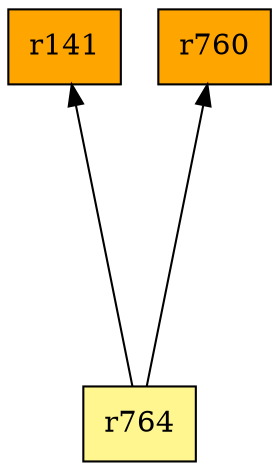 digraph G {
rankdir=BT;ranksep="2.0";
"r141" [shape=record,fillcolor=orange,style=filled,label="{r141}"];
"r764" [shape=record,fillcolor=khaki1,style=filled,label="{r764}"];
"r760" [shape=record,fillcolor=orange,style=filled,label="{r760}"];
"r764" -> "r141"
"r764" -> "r760"
}